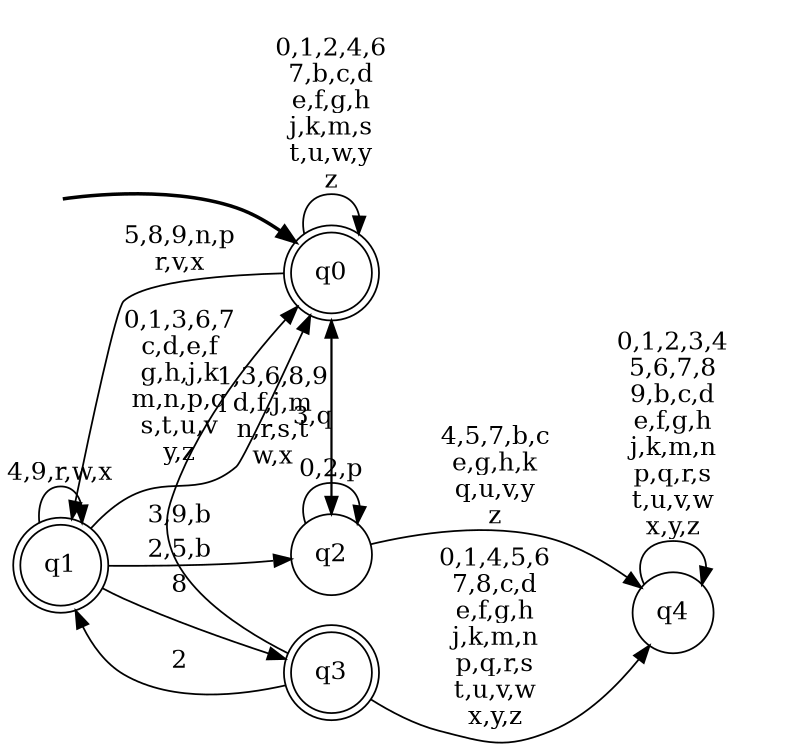 digraph BlueStar {
__start0 [style = invis, shape = none, label = "", width = 0, height = 0];

rankdir=LR;
size="8,5";

s0 [style="rounded,filled", color="black", fillcolor="white" shape="doublecircle", label="q0"];
s1 [style="rounded,filled", color="black", fillcolor="white" shape="doublecircle", label="q1"];
s2 [style="filled", color="black", fillcolor="white" shape="circle", label="q2"];
s3 [style="rounded,filled", color="black", fillcolor="white" shape="doublecircle", label="q3"];
s4 [style="filled", color="black", fillcolor="white" shape="circle", label="q4"];
subgraph cluster_main { 
	graph [pad=".75", ranksep="0.15", nodesep="0.15"];
	 style=invis; 
	__start0 -> s0 [penwidth=2];
}
s0 -> s0 [label="0,1,2,4,6\n7,b,c,d\ne,f,g,h\nj,k,m,s\nt,u,w,y\nz"];
s0 -> s1 [label="5,8,9,n,p\nr,v,x"];
s0 -> s2 [label="3,q"];
s1 -> s0 [label="0,1,3,6,7\nc,d,e,f\ng,h,j,k\nm,n,p,q\ns,t,u,v\ny,z"];
s1 -> s1 [label="4,9,r,w,x"];
s1 -> s2 [label="2,5,b"];
s1 -> s3 [label="8"];
s2 -> s0 [label="1,3,6,8,9\nd,f,j,m\nn,r,s,t\nw,x"];
s2 -> s2 [label="0,2,p"];
s2 -> s4 [label="4,5,7,b,c\ne,g,h,k\nq,u,v,y\nz"];
s3 -> s0 [label="3,9,b"];
s3 -> s1 [label="2"];
s3 -> s4 [label="0,1,4,5,6\n7,8,c,d\ne,f,g,h\nj,k,m,n\np,q,r,s\nt,u,v,w\nx,y,z"];
s4 -> s4 [label="0,1,2,3,4\n5,6,7,8\n9,b,c,d\ne,f,g,h\nj,k,m,n\np,q,r,s\nt,u,v,w\nx,y,z"];

}